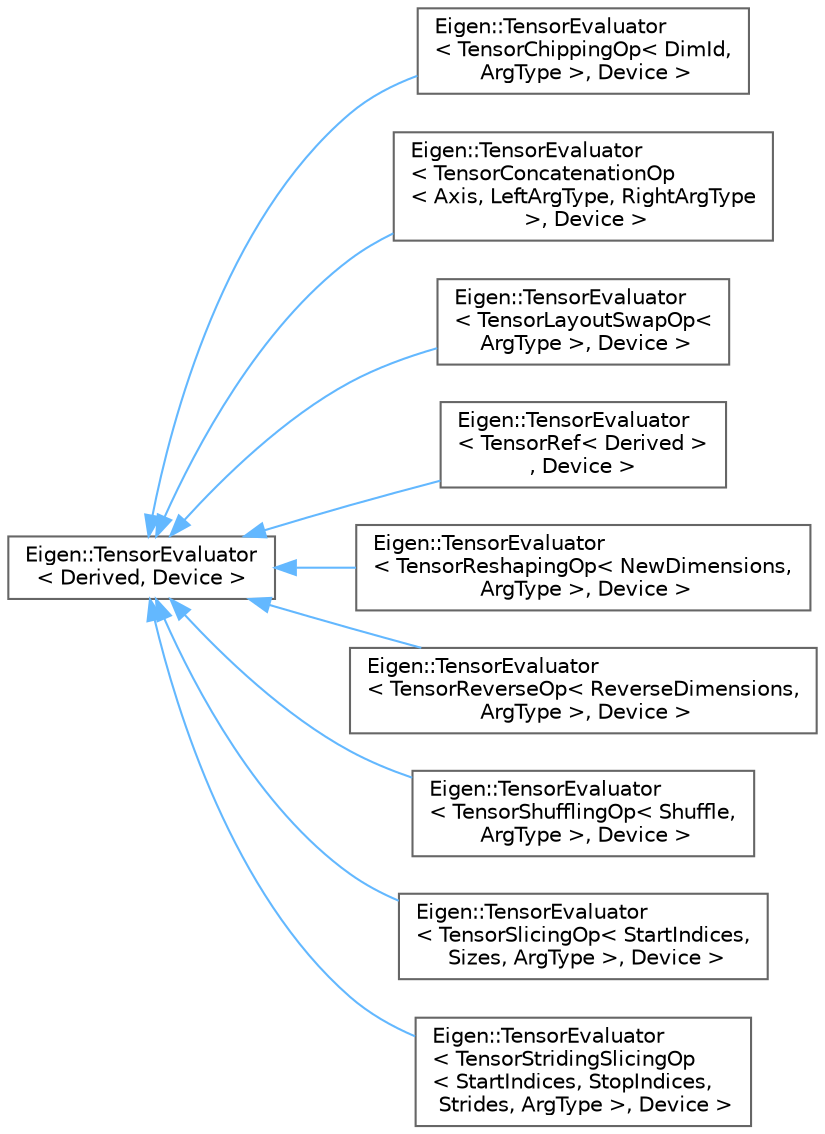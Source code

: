 digraph "类继承关系图"
{
 // LATEX_PDF_SIZE
  bgcolor="transparent";
  edge [fontname=Helvetica,fontsize=10,labelfontname=Helvetica,labelfontsize=10];
  node [fontname=Helvetica,fontsize=10,shape=box,height=0.2,width=0.4];
  rankdir="LR";
  Node0 [id="Node000000",label="Eigen::TensorEvaluator\l\< Derived, Device \>",height=0.2,width=0.4,color="grey40", fillcolor="white", style="filled",URL="$struct_eigen_1_1_tensor_evaluator.html",tooltip="A cost model used to limit the number of threads used for evaluating tensor expression."];
  Node0 -> Node1 [id="edge4778_Node000000_Node000001",dir="back",color="steelblue1",style="solid",tooltip=" "];
  Node1 [id="Node000001",label="Eigen::TensorEvaluator\l\< TensorChippingOp\< DimId,\l ArgType \>, Device \>",height=0.2,width=0.4,color="grey40", fillcolor="white", style="filled",URL="$struct_eigen_1_1_tensor_evaluator_3_01_tensor_chipping_op_3_01_dim_id_00_01_arg_type_01_4_00_01_device_01_4.html",tooltip=" "];
  Node0 -> Node2 [id="edge4779_Node000000_Node000002",dir="back",color="steelblue1",style="solid",tooltip=" "];
  Node2 [id="Node000002",label="Eigen::TensorEvaluator\l\< TensorConcatenationOp\l\< Axis, LeftArgType, RightArgType\l \>, Device \>",height=0.2,width=0.4,color="grey40", fillcolor="white", style="filled",URL="$struct_eigen_1_1_tensor_evaluator_3_01_tensor_concatenation_op_3_01_axis_00_01_left_arg_type_00_7f27325ca3102a6730769e76427d2ca7.html",tooltip=" "];
  Node0 -> Node3 [id="edge4780_Node000000_Node000003",dir="back",color="steelblue1",style="solid",tooltip=" "];
  Node3 [id="Node000003",label="Eigen::TensorEvaluator\l\< TensorLayoutSwapOp\<\l ArgType \>, Device \>",height=0.2,width=0.4,color="grey40", fillcolor="white", style="filled",URL="$struct_eigen_1_1_tensor_evaluator_3_01_tensor_layout_swap_op_3_01_arg_type_01_4_00_01_device_01_4.html",tooltip=" "];
  Node0 -> Node4 [id="edge4781_Node000000_Node000004",dir="back",color="steelblue1",style="solid",tooltip=" "];
  Node4 [id="Node000004",label="Eigen::TensorEvaluator\l\< TensorRef\< Derived \>\l, Device \>",height=0.2,width=0.4,color="grey40", fillcolor="white", style="filled",URL="$struct_eigen_1_1_tensor_evaluator_3_01_tensor_ref_3_01_derived_01_4_00_01_device_01_4.html",tooltip=" "];
  Node0 -> Node5 [id="edge4782_Node000000_Node000005",dir="back",color="steelblue1",style="solid",tooltip=" "];
  Node5 [id="Node000005",label="Eigen::TensorEvaluator\l\< TensorReshapingOp\< NewDimensions,\l ArgType \>, Device \>",height=0.2,width=0.4,color="grey40", fillcolor="white", style="filled",URL="$struct_eigen_1_1_tensor_evaluator_3_01_tensor_reshaping_op_3_01_new_dimensions_00_01_arg_type_01_4_00_01_device_01_4.html",tooltip=" "];
  Node0 -> Node6 [id="edge4783_Node000000_Node000006",dir="back",color="steelblue1",style="solid",tooltip=" "];
  Node6 [id="Node000006",label="Eigen::TensorEvaluator\l\< TensorReverseOp\< ReverseDimensions,\l ArgType \>, Device \>",height=0.2,width=0.4,color="grey40", fillcolor="white", style="filled",URL="$struct_eigen_1_1_tensor_evaluator_3_01_tensor_reverse_op_3_01_reverse_dimensions_00_01_arg_type_01_4_00_01_device_01_4.html",tooltip=" "];
  Node0 -> Node7 [id="edge4784_Node000000_Node000007",dir="back",color="steelblue1",style="solid",tooltip=" "];
  Node7 [id="Node000007",label="Eigen::TensorEvaluator\l\< TensorShufflingOp\< Shuffle,\l ArgType \>, Device \>",height=0.2,width=0.4,color="grey40", fillcolor="white", style="filled",URL="$struct_eigen_1_1_tensor_evaluator_3_01_tensor_shuffling_op_3_01_shuffle_00_01_arg_type_01_4_00_01_device_01_4.html",tooltip=" "];
  Node0 -> Node8 [id="edge4785_Node000000_Node000008",dir="back",color="steelblue1",style="solid",tooltip=" "];
  Node8 [id="Node000008",label="Eigen::TensorEvaluator\l\< TensorSlicingOp\< StartIndices,\l Sizes, ArgType \>, Device \>",height=0.2,width=0.4,color="grey40", fillcolor="white", style="filled",URL="$struct_eigen_1_1_tensor_evaluator_3_01_tensor_slicing_op_3_01_start_indices_00_01_sizes_00_01_arg_type_01_4_00_01_device_01_4.html",tooltip=" "];
  Node0 -> Node9 [id="edge4786_Node000000_Node000009",dir="back",color="steelblue1",style="solid",tooltip=" "];
  Node9 [id="Node000009",label="Eigen::TensorEvaluator\l\< TensorStridingSlicingOp\l\< StartIndices, StopIndices,\l Strides, ArgType \>, Device \>",height=0.2,width=0.4,color="grey40", fillcolor="white", style="filled",URL="$struct_eigen_1_1_tensor_evaluator_3_01_tensor_striding_slicing_op_3_01_start_indices_00_01_stop_b19fd6c14958f7e749ce3c389a8eda72.html",tooltip=" "];
}
